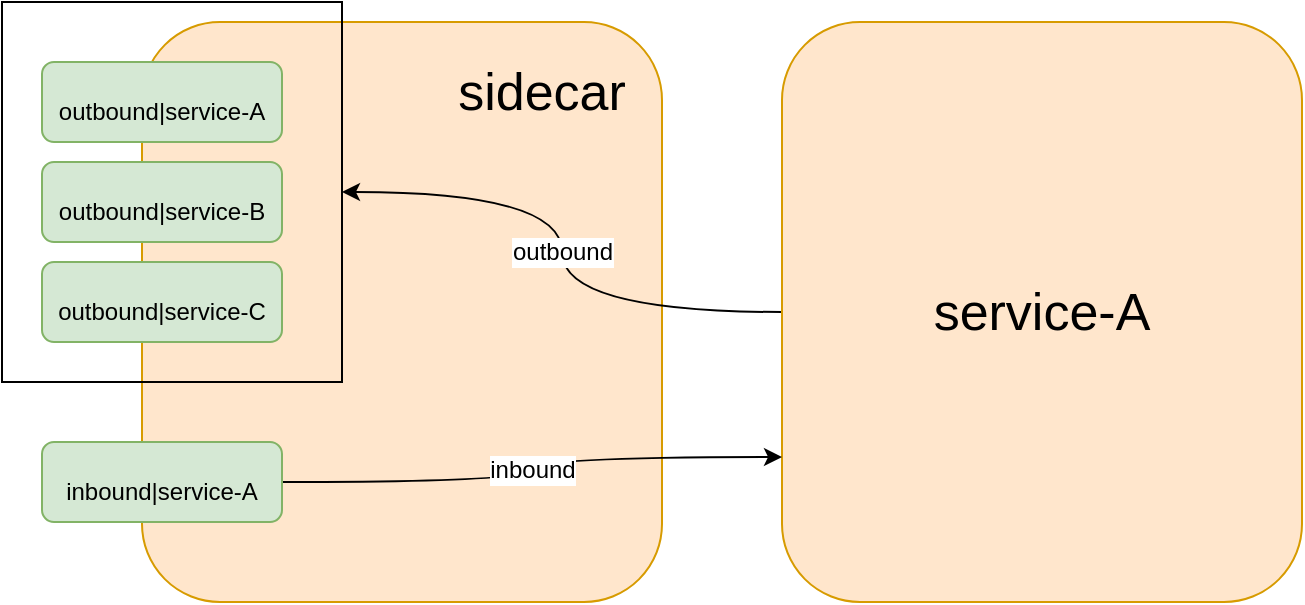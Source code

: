 <mxfile version="15.7.3" type="github">
  <diagram id="twVGDXTCZp4X827qlWEG" name="第 1 页">
    <mxGraphModel dx="946" dy="613" grid="1" gridSize="10" guides="1" tooltips="1" connect="1" arrows="1" fold="1" page="1" pageScale="1" pageWidth="827" pageHeight="1169" math="0" shadow="0">
      <root>
        <mxCell id="0" />
        <mxCell id="1" parent="0" />
        <mxCell id="UtZRplFtPSrj_Ybc8EXm-1" value="" style="rounded=1;whiteSpace=wrap;html=1;fillColor=#ffe6cc;strokeColor=#d79b00;" vertex="1" parent="1">
          <mxGeometry x="120" y="140" width="260" height="290" as="geometry" />
        </mxCell>
        <mxCell id="UtZRplFtPSrj_Ybc8EXm-13" value="outbound" style="edgeStyle=orthogonalEdgeStyle;curved=1;orthogonalLoop=1;jettySize=auto;html=1;entryX=1;entryY=0.5;entryDx=0;entryDy=0;fontSize=12;" edge="1" parent="1" source="UtZRplFtPSrj_Ybc8EXm-2" target="UtZRplFtPSrj_Ybc8EXm-12">
          <mxGeometry relative="1" as="geometry" />
        </mxCell>
        <mxCell id="UtZRplFtPSrj_Ybc8EXm-2" value="&lt;font style=&quot;font-size: 26px&quot;&gt;service-A&lt;/font&gt;" style="rounded=1;whiteSpace=wrap;html=1;fillColor=#ffe6cc;strokeColor=#d79b00;" vertex="1" parent="1">
          <mxGeometry x="440" y="140" width="260" height="290" as="geometry" />
        </mxCell>
        <mxCell id="UtZRplFtPSrj_Ybc8EXm-3" value="&lt;font style=&quot;font-size: 12px&quot;&gt;outbound|service-A&lt;/font&gt;" style="rounded=1;whiteSpace=wrap;html=1;fontSize=26;fillColor=#d5e8d4;strokeColor=#82b366;" vertex="1" parent="1">
          <mxGeometry x="70" y="160" width="120" height="40" as="geometry" />
        </mxCell>
        <mxCell id="UtZRplFtPSrj_Ybc8EXm-4" value="&lt;font style=&quot;font-size: 12px&quot;&gt;outbound|service-B&lt;/font&gt;" style="rounded=1;whiteSpace=wrap;html=1;fontSize=26;fillColor=#d5e8d4;strokeColor=#82b366;" vertex="1" parent="1">
          <mxGeometry x="70" y="210" width="120" height="40" as="geometry" />
        </mxCell>
        <mxCell id="UtZRplFtPSrj_Ybc8EXm-5" value="&lt;font style=&quot;font-size: 12px&quot;&gt;outbound|service-C&lt;/font&gt;" style="rounded=1;whiteSpace=wrap;html=1;fontSize=26;fillColor=#d5e8d4;strokeColor=#82b366;" vertex="1" parent="1">
          <mxGeometry x="70" y="260" width="120" height="40" as="geometry" />
        </mxCell>
        <mxCell id="UtZRplFtPSrj_Ybc8EXm-9" value="inbound" style="edgeStyle=orthogonalEdgeStyle;orthogonalLoop=1;jettySize=auto;html=1;entryX=0;entryY=0.75;entryDx=0;entryDy=0;fontSize=12;curved=1;" edge="1" parent="1" source="UtZRplFtPSrj_Ybc8EXm-6" target="UtZRplFtPSrj_Ybc8EXm-2">
          <mxGeometry relative="1" as="geometry" />
        </mxCell>
        <mxCell id="UtZRplFtPSrj_Ybc8EXm-6" value="&lt;font style=&quot;font-size: 12px&quot;&gt;inbound|service-A&lt;/font&gt;" style="rounded=1;whiteSpace=wrap;html=1;fontSize=26;fillColor=#d5e8d4;strokeColor=#82b366;" vertex="1" parent="1">
          <mxGeometry x="70" y="350" width="120" height="40" as="geometry" />
        </mxCell>
        <mxCell id="UtZRplFtPSrj_Ybc8EXm-12" value="" style="rounded=0;whiteSpace=wrap;html=1;fontSize=12;fillColor=none;" vertex="1" parent="1">
          <mxGeometry x="50" y="130" width="170" height="190" as="geometry" />
        </mxCell>
        <mxCell id="UtZRplFtPSrj_Ybc8EXm-14" value="&lt;font style=&quot;font-size: 26px&quot;&gt;sidecar&lt;/font&gt;" style="text;html=1;strokeColor=none;fillColor=none;align=center;verticalAlign=middle;whiteSpace=wrap;rounded=0;fontSize=12;" vertex="1" parent="1">
          <mxGeometry x="290" y="160" width="60" height="30" as="geometry" />
        </mxCell>
      </root>
    </mxGraphModel>
  </diagram>
</mxfile>
